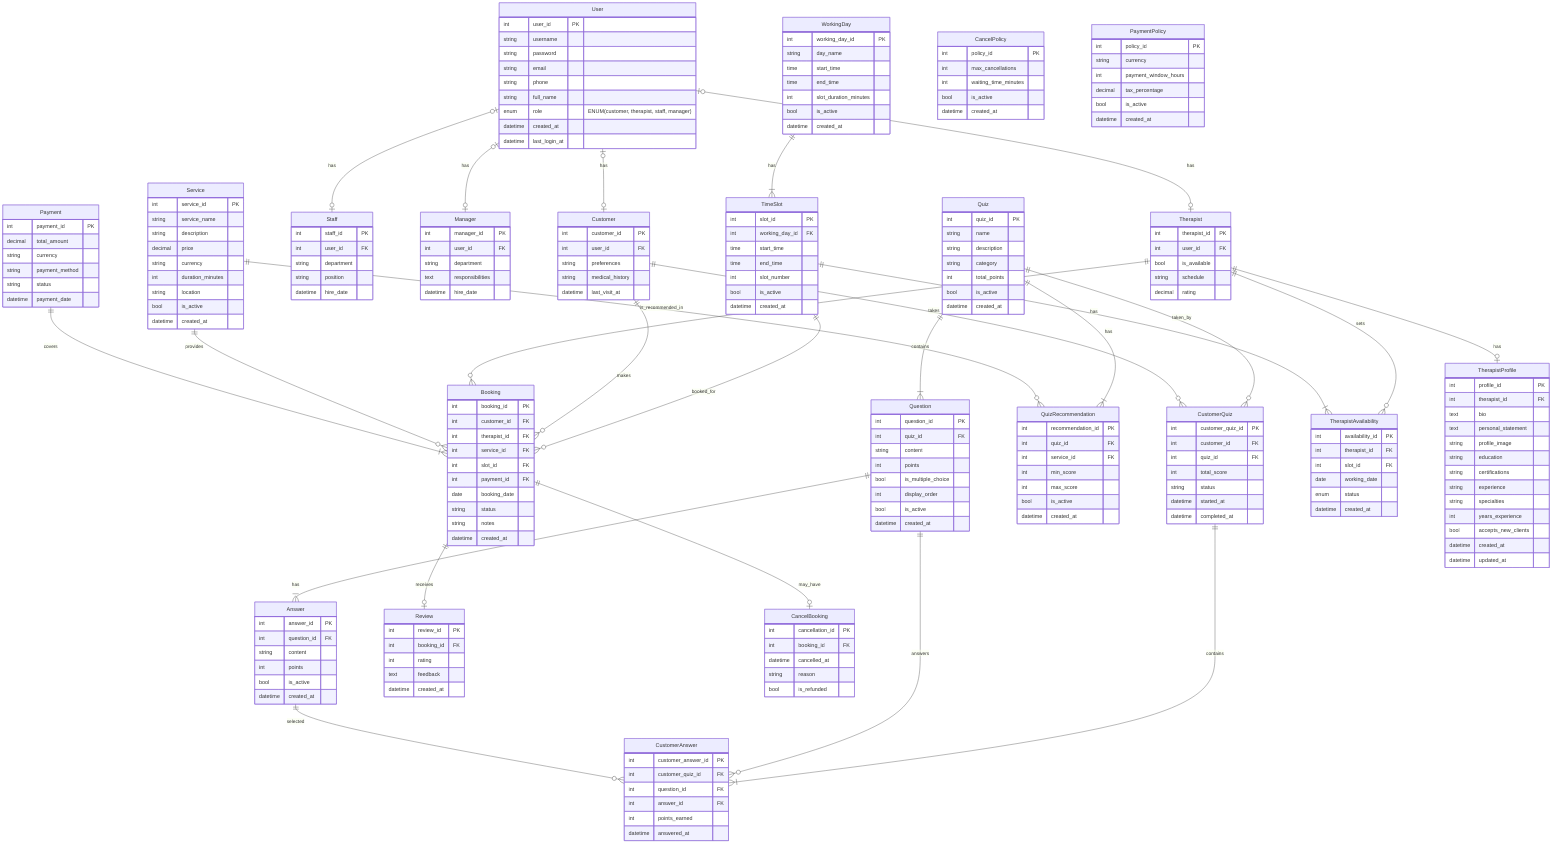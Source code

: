 erDiagram
    %% Core User entities
    User o|--|o Customer : has
    User o|--|o Therapist : has
    User o|--|o Staff : has
    User o|--|o Manager : has

    %% Quiz and Assessment structure
    Quiz ||--|{ Question : contains
    Question ||--|{ Answer : has
    Quiz ||--o{ CustomerQuiz : taken_by
    Quiz ||--|{ QuizRecommendation : has
    Service ||--o{ QuizRecommendation : is_recommended_in
    
    %% Customer Quiz responses
    Customer ||--o{ CustomerQuiz : takes
    CustomerQuiz ||--|{ CustomerAnswer : contains
    Question ||--o{ CustomerAnswer : answers
    Answer ||--o{ CustomerAnswer : selected
    
    %% Time Slot and Schedule Management
    WorkingDay ||--|{ TimeSlot : has
    TimeSlot ||--o{ Booking : booked_for
    Therapist ||--o{ TherapistAvailability : sets
    TimeSlot ||--|{ TherapistAvailability : has
    
    %% Simplified Therapist Profile
    Therapist ||--o| TherapistProfile : has
    
    %% Booking and Payment
    Customer ||--o{ Booking : makes
    Therapist ||--o{ Booking : conducts
    Service ||--o{ Booking : provides
    Payment ||--|{ Booking : covers
    Booking ||--o| Review : receives
    Booking ||--o| CancelBooking : may_have

    User {
        int user_id PK
        string username
        string password
        string email
        string phone
        string full_name
        enum role "ENUM(customer, therapist, staff, manager)"
        datetime created_at
        datetime last_login_at
    }

    TherapistProfile {
        int profile_id PK
        int therapist_id FK
        text bio
        text personal_statement
        string profile_image
        string education 
        string certifications 
        string experience 
        string specialties 
        int years_experience
        bool accepts_new_clients
        datetime created_at
        datetime updated_at
    }

    Quiz {
        int quiz_id PK
        string name
        string description
        string category
        int total_points
        bool is_active
        datetime created_at
    }

    WorkingDay {
        int working_day_id PK
        string day_name
        time start_time
        time end_time
        int slot_duration_minutes
        bool is_active
        datetime created_at
    }

    TimeSlot {
        int slot_id PK
        int working_day_id FK
        time start_time
        time end_time
        int slot_number
        bool is_active
        datetime created_at
    }

    TherapistAvailability {
        int availability_id PK
        int therapist_id FK
        int slot_id FK
        date working_date
        enum status
        datetime created_at
    }

    Question {
        int question_id PK
        int quiz_id FK
        string content
        int points
        bool is_multiple_choice
        int display_order
        bool is_active
        datetime created_at
    }

    Answer {
        int answer_id PK
        int question_id FK
        string content
        int points
        bool is_active
        datetime created_at
    }

    CustomerQuiz {
        int customer_quiz_id PK
        int customer_id FK
        int quiz_id FK
        int total_score
        string status
        datetime started_at
        datetime completed_at
    }

    CustomerAnswer {
        int customer_answer_id PK
        int customer_quiz_id FK
        int question_id FK
        int answer_id FK
        int points_earned
        datetime answered_at
    }

    QuizRecommendation {
        int recommendation_id PK
        int quiz_id FK
        int service_id FK
        int min_score
        int max_score
        bool is_active
        datetime created_at
    }

    Service {
        int service_id PK
        string service_name
        string description
        decimal price
        string currency
        int duration_minutes
        string location
        bool is_active
        datetime created_at
    }

    Customer {
        int customer_id PK
        int user_id FK
        string preferences
        string medical_history
        datetime last_visit_at
    }

    Therapist {
        int therapist_id PK
        int user_id FK
        bool is_available
        string schedule
        decimal rating
    }

    Staff {
        int staff_id PK
        int user_id FK
        string department
        string position
        datetime hire_date
    }

    Manager {
        int manager_id PK
        int user_id FK
        string department
        text responsibilities
        datetime hire_date
    }

    Booking {
        int booking_id PK
        int customer_id FK
        int therapist_id FK
        int service_id FK
        int slot_id FK
        int payment_id FK
        date booking_date
        string status
        string notes
        datetime created_at
    }

    Payment {
        int payment_id PK
        decimal total_amount
        string currency
        string payment_method
        string status
        datetime payment_date
    }

    Review {
        int review_id PK
        int booking_id FK
        int rating
        text feedback
        datetime created_at
    }

    CancelBooking {
        int cancellation_id PK
        int booking_id FK
        datetime cancelled_at
        string reason
        bool is_refunded
    }

    CancelPolicy {
        int policy_id PK
        int max_cancellations
        int waiting_time_minutes
        bool is_active
        datetime created_at
    }

    PaymentPolicy {
        int policy_id PK
        string currency
        int payment_window_hours
        decimal tax_percentage
        bool is_active
        datetime created_at
    }
